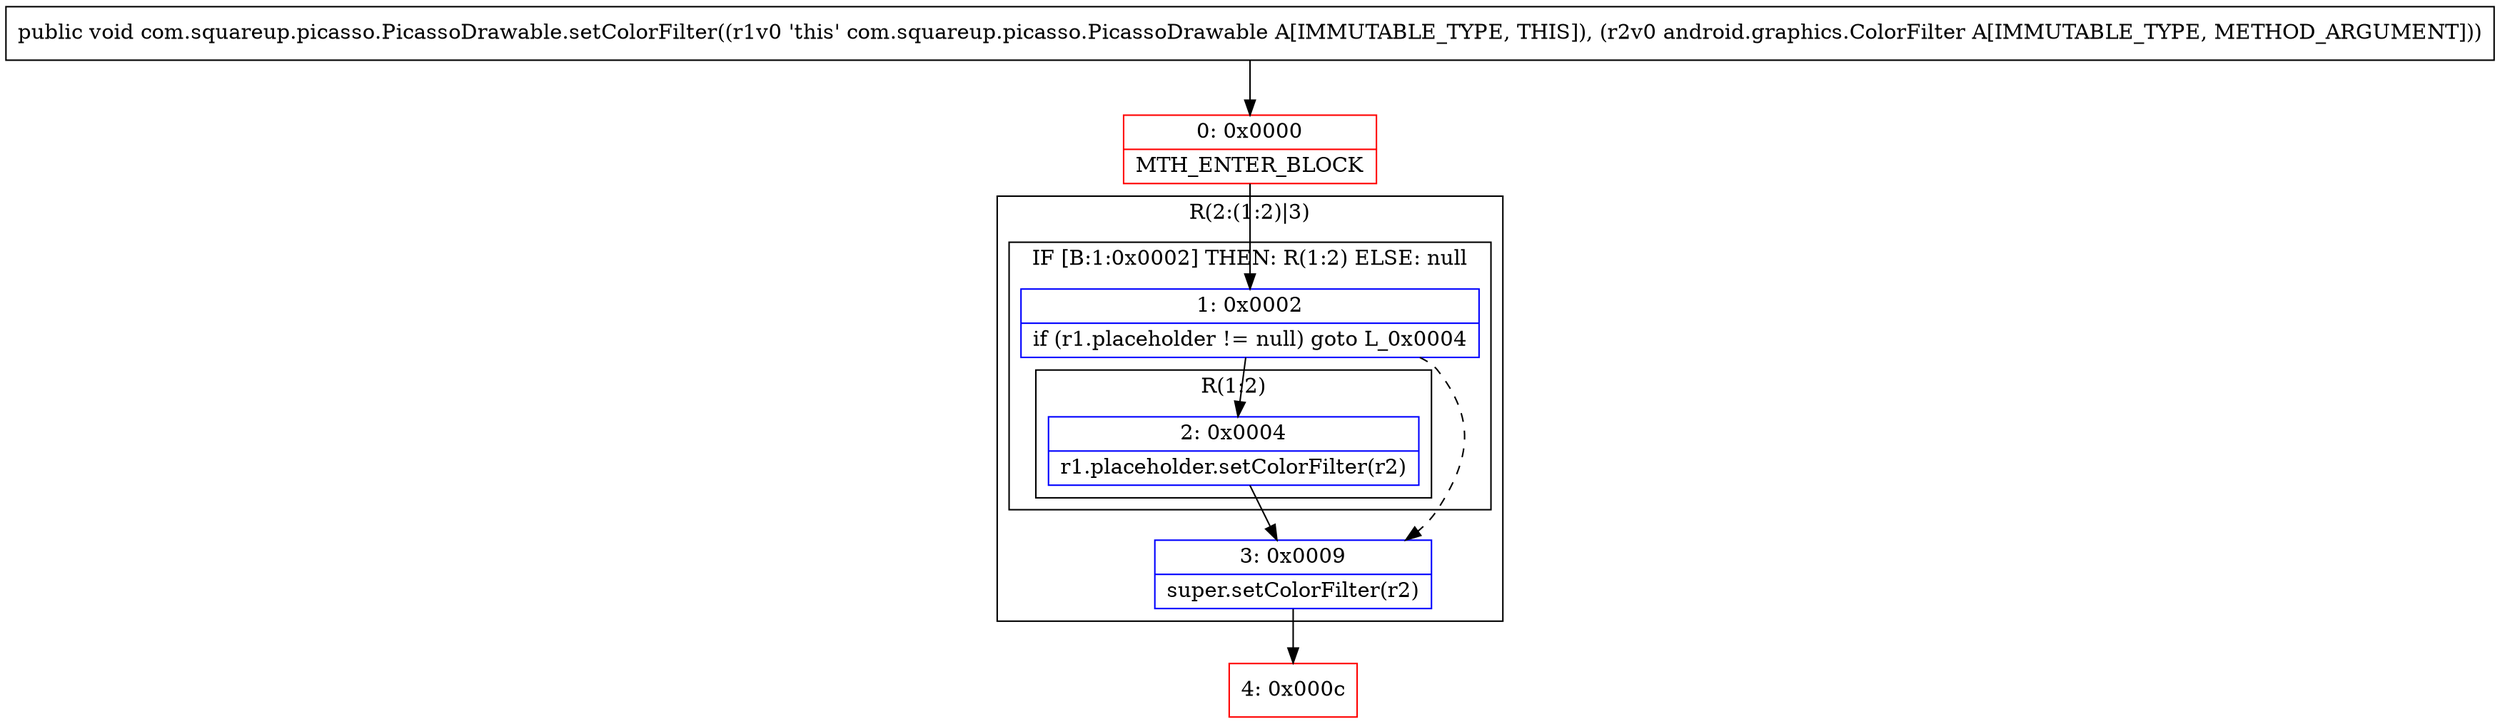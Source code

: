 digraph "CFG forcom.squareup.picasso.PicassoDrawable.setColorFilter(Landroid\/graphics\/ColorFilter;)V" {
subgraph cluster_Region_2027482174 {
label = "R(2:(1:2)|3)";
node [shape=record,color=blue];
subgraph cluster_IfRegion_790441623 {
label = "IF [B:1:0x0002] THEN: R(1:2) ELSE: null";
node [shape=record,color=blue];
Node_1 [shape=record,label="{1\:\ 0x0002|if (r1.placeholder != null) goto L_0x0004\l}"];
subgraph cluster_Region_418056298 {
label = "R(1:2)";
node [shape=record,color=blue];
Node_2 [shape=record,label="{2\:\ 0x0004|r1.placeholder.setColorFilter(r2)\l}"];
}
}
Node_3 [shape=record,label="{3\:\ 0x0009|super.setColorFilter(r2)\l}"];
}
Node_0 [shape=record,color=red,label="{0\:\ 0x0000|MTH_ENTER_BLOCK\l}"];
Node_4 [shape=record,color=red,label="{4\:\ 0x000c}"];
MethodNode[shape=record,label="{public void com.squareup.picasso.PicassoDrawable.setColorFilter((r1v0 'this' com.squareup.picasso.PicassoDrawable A[IMMUTABLE_TYPE, THIS]), (r2v0 android.graphics.ColorFilter A[IMMUTABLE_TYPE, METHOD_ARGUMENT])) }"];
MethodNode -> Node_0;
Node_1 -> Node_2;
Node_1 -> Node_3[style=dashed];
Node_2 -> Node_3;
Node_3 -> Node_4;
Node_0 -> Node_1;
}

